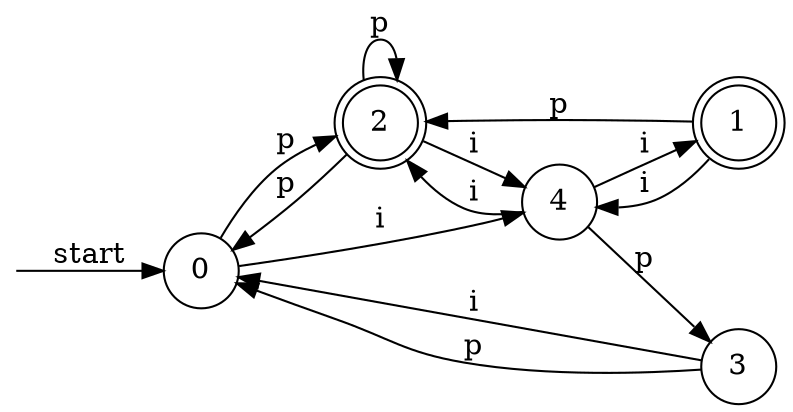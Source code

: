 digraph enfa {
    rankdir = LR;
    node [shape = circle];
    __start [style = invis, shape = point];
    __start -> "0" [ label = "start" ];
    node [shape = doublecircle]; "1" "2"
    node [shape = circle];
    "3" -> "0" [ label = "i" ];
    "2" -> "0" [ label = "p" ];
    "2" -> "2" [ label = "p" ];
    "1" -> "4" [ label = "i" ];
    "0" -> "4" [ label = "i" ];
    "3" -> "0" [ label = "p" ];
    "0" -> "2" [ label = "p" ];
    "2" -> "4" [ label = "i" ];
    "1" -> "2" [ label = "p" ];
    "4" -> "3" [ label = "p" ];
    "4" -> "2" [ label = "i" ];
    "4" -> "1" [ label = "i" ];
}
